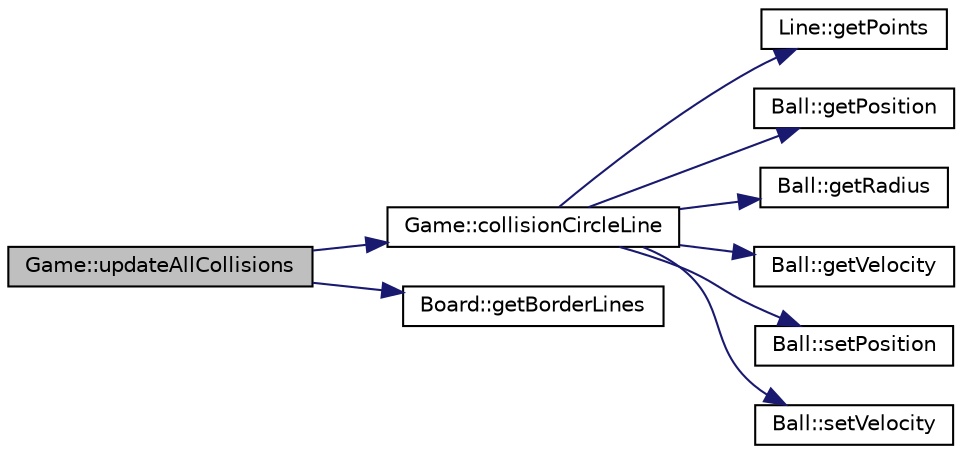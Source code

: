 digraph "Game::updateAllCollisions"
{
 // LATEX_PDF_SIZE
  edge [fontname="Helvetica",fontsize="10",labelfontname="Helvetica",labelfontsize="10"];
  node [fontname="Helvetica",fontsize="10",shape=record];
  rankdir="LR";
  Node1 [label="Game::updateAllCollisions",height=0.2,width=0.4,color="black", fillcolor="grey75", style="filled", fontcolor="black",tooltip="Actaulizador de todas las colisiones posibles."];
  Node1 -> Node2 [color="midnightblue",fontsize="10",style="solid"];
  Node2 [label="Game::collisionCircleLine",height=0.2,width=0.4,color="black", fillcolor="white", style="filled",URL="$classGame.html#a6604f898b113561f70c69b98a631bc81",tooltip="Funcion encargaca de detectar colision entre bola y linea."];
  Node2 -> Node3 [color="midnightblue",fontsize="10",style="solid"];
  Node3 [label="Line::getPoints",height=0.2,width=0.4,color="black", fillcolor="white", style="filled",URL="$classLine.html#a8e1f9af6aac6b887f399437e3fb71026",tooltip="Getter para los puntos de una linea."];
  Node2 -> Node4 [color="midnightblue",fontsize="10",style="solid"];
  Node4 [label="Ball::getPosition",height=0.2,width=0.4,color="black", fillcolor="white", style="filled",URL="$classBall.html#aca94a30f92fed8012b6a634afabe28a6",tooltip="Getter para la posicion de la bola."];
  Node2 -> Node5 [color="midnightblue",fontsize="10",style="solid"];
  Node5 [label="Ball::getRadius",height=0.2,width=0.4,color="black", fillcolor="white", style="filled",URL="$classBall.html#a01a1890f5a86e8caeb4f91660a4f5700",tooltip="Getter para el radio de la bola."];
  Node2 -> Node6 [color="midnightblue",fontsize="10",style="solid"];
  Node6 [label="Ball::getVelocity",height=0.2,width=0.4,color="black", fillcolor="white", style="filled",URL="$classBall.html#ad51b1c53ed7b37342d9899ccd47c8fb8",tooltip="Getter para la velocidad de la bola."];
  Node2 -> Node7 [color="midnightblue",fontsize="10",style="solid"];
  Node7 [label="Ball::setPosition",height=0.2,width=0.4,color="black", fillcolor="white", style="filled",URL="$classBall.html#a44e2ab9857da80499a7229e70a5ab880",tooltip="Setter para la posicion de la bola."];
  Node2 -> Node8 [color="midnightblue",fontsize="10",style="solid"];
  Node8 [label="Ball::setVelocity",height=0.2,width=0.4,color="black", fillcolor="white", style="filled",URL="$classBall.html#ad3660df35e2016204c6a3ccfa739913a",tooltip="Setter para la velocidad que la bola posee."];
  Node1 -> Node9 [color="midnightblue",fontsize="10",style="solid"];
  Node9 [label="Board::getBorderLines",height=0.2,width=0.4,color="black", fillcolor="white", style="filled",URL="$classBoard.html#a90995bf176d4fd304a3d140fcdffbd7d",tooltip="Lineas existentes con las que la bola puede colisionar."];
}
